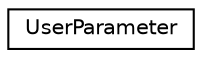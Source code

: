 digraph "Graphical Class Hierarchy"
{
 // LATEX_PDF_SIZE
  edge [fontname="Helvetica",fontsize="10",labelfontname="Helvetica",labelfontsize="10"];
  node [fontname="Helvetica",fontsize="10",shape=record];
  rankdir="LR";
  Node0 [label="UserParameter",height=0.2,width=0.4,color="black", fillcolor="white", style="filled",URL="$class_user_parameter.html",tooltip=" "];
}
